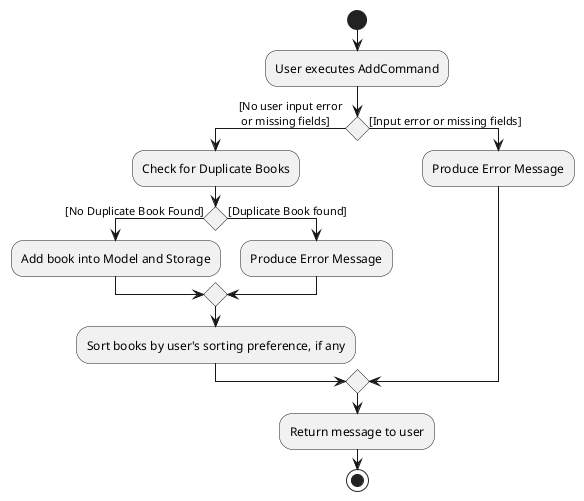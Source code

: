 @startuml
start
:User executes AddCommand;

if() then ([No user input error \n or missing fields])
    :Check for Duplicate Books;
    if() then ([No Duplicate Book Found])
        :Add book into Model and Storage;
    else ([Duplicate Book found])
        :Produce Error Message;
    endif
    :Sort books by user's sorting preference, if any;
else ([Input error or missing fields])
    :Produce Error Message;
endif
:Return message to user;
stop
@enduml
